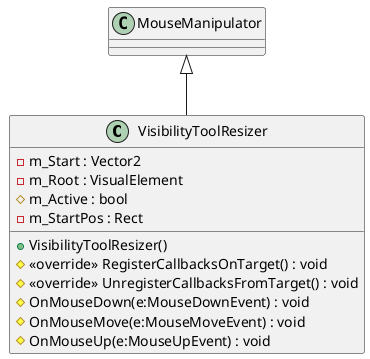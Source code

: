 @startuml
class VisibilityToolResizer {
    - m_Start : Vector2
    - m_Root : VisualElement
    # m_Active : bool
    - m_StartPos : Rect
    + VisibilityToolResizer()
    # <<override>> RegisterCallbacksOnTarget() : void
    # <<override>> UnregisterCallbacksFromTarget() : void
    # OnMouseDown(e:MouseDownEvent) : void
    # OnMouseMove(e:MouseMoveEvent) : void
    # OnMouseUp(e:MouseUpEvent) : void
}
MouseManipulator <|-- VisibilityToolResizer
@enduml
